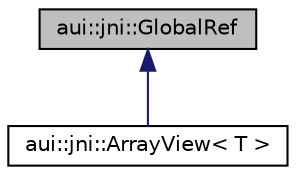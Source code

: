 digraph "aui::jni::GlobalRef"
{
 // LATEX_PDF_SIZE
  edge [fontname="Helvetica",fontsize="10",labelfontname="Helvetica",labelfontsize="10"];
  node [fontname="Helvetica",fontsize="10",shape=record];
  Node1 [label="aui::jni::GlobalRef",height=0.2,width=0.4,color="black", fillcolor="grey75", style="filled", fontcolor="black",tooltip="Global ref."];
  Node1 -> Node2 [dir="back",color="midnightblue",fontsize="10",style="solid",fontname="Helvetica"];
  Node2 [label="aui::jni::ArrayView\< T \>",height=0.2,width=0.4,color="black", fillcolor="white", style="filled",URL="$classaui_1_1jni_1_1ArrayView.html",tooltip="Java array view."];
}
